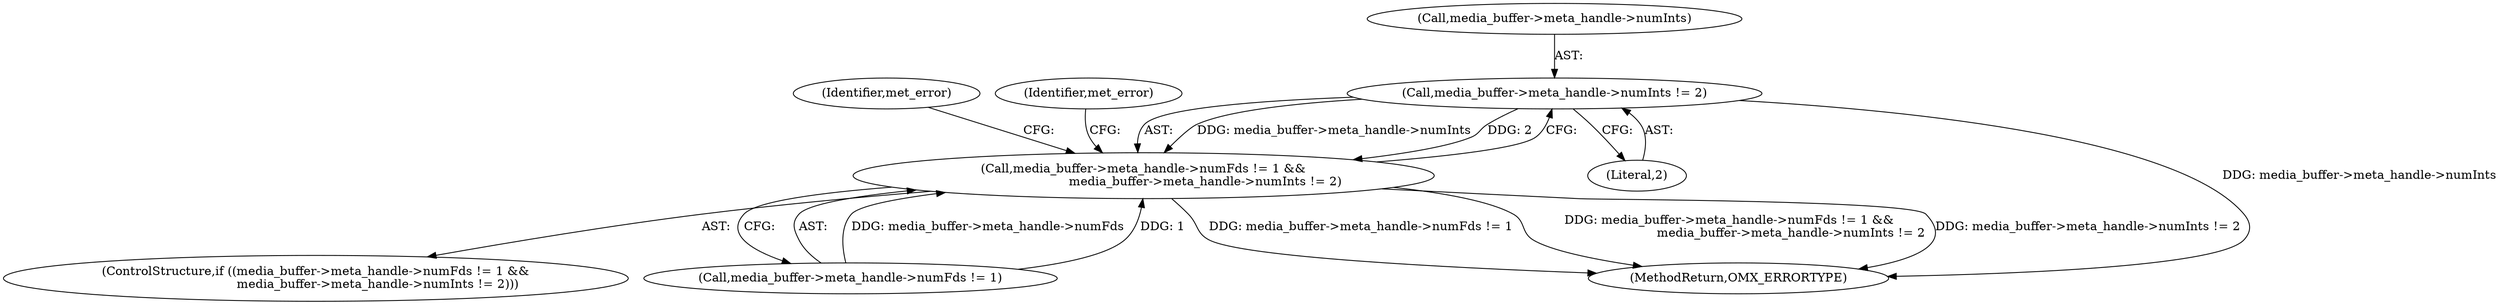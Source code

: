digraph "0_Android_4ed06d14080d8667d5be14eed200e378cba78345_0@pointer" {
"1000230" [label="(Call,media_buffer->meta_handle->numInts != 2)"];
"1000222" [label="(Call,media_buffer->meta_handle->numFds != 1 &&\n                                media_buffer->meta_handle->numInts != 2)"];
"1000223" [label="(Call,media_buffer->meta_handle->numFds != 1)"];
"1000221" [label="(ControlStructure,if ((media_buffer->meta_handle->numFds != 1 &&\n                                media_buffer->meta_handle->numInts != 2)))"];
"1000238" [label="(Identifier,met_error)"];
"1000236" [label="(Literal,2)"];
"1000245" [label="(Identifier,met_error)"];
"1000230" [label="(Call,media_buffer->meta_handle->numInts != 2)"];
"1000231" [label="(Call,media_buffer->meta_handle->numInts)"];
"1000222" [label="(Call,media_buffer->meta_handle->numFds != 1 &&\n                                media_buffer->meta_handle->numInts != 2)"];
"1000619" [label="(MethodReturn,OMX_ERRORTYPE)"];
"1000230" -> "1000222"  [label="AST: "];
"1000230" -> "1000236"  [label="CFG: "];
"1000231" -> "1000230"  [label="AST: "];
"1000236" -> "1000230"  [label="AST: "];
"1000222" -> "1000230"  [label="CFG: "];
"1000230" -> "1000619"  [label="DDG: media_buffer->meta_handle->numInts"];
"1000230" -> "1000222"  [label="DDG: media_buffer->meta_handle->numInts"];
"1000230" -> "1000222"  [label="DDG: 2"];
"1000222" -> "1000221"  [label="AST: "];
"1000222" -> "1000223"  [label="CFG: "];
"1000223" -> "1000222"  [label="AST: "];
"1000238" -> "1000222"  [label="CFG: "];
"1000245" -> "1000222"  [label="CFG: "];
"1000222" -> "1000619"  [label="DDG: media_buffer->meta_handle->numFds != 1"];
"1000222" -> "1000619"  [label="DDG: media_buffer->meta_handle->numFds != 1 &&\n                                media_buffer->meta_handle->numInts != 2"];
"1000222" -> "1000619"  [label="DDG: media_buffer->meta_handle->numInts != 2"];
"1000223" -> "1000222"  [label="DDG: media_buffer->meta_handle->numFds"];
"1000223" -> "1000222"  [label="DDG: 1"];
}
